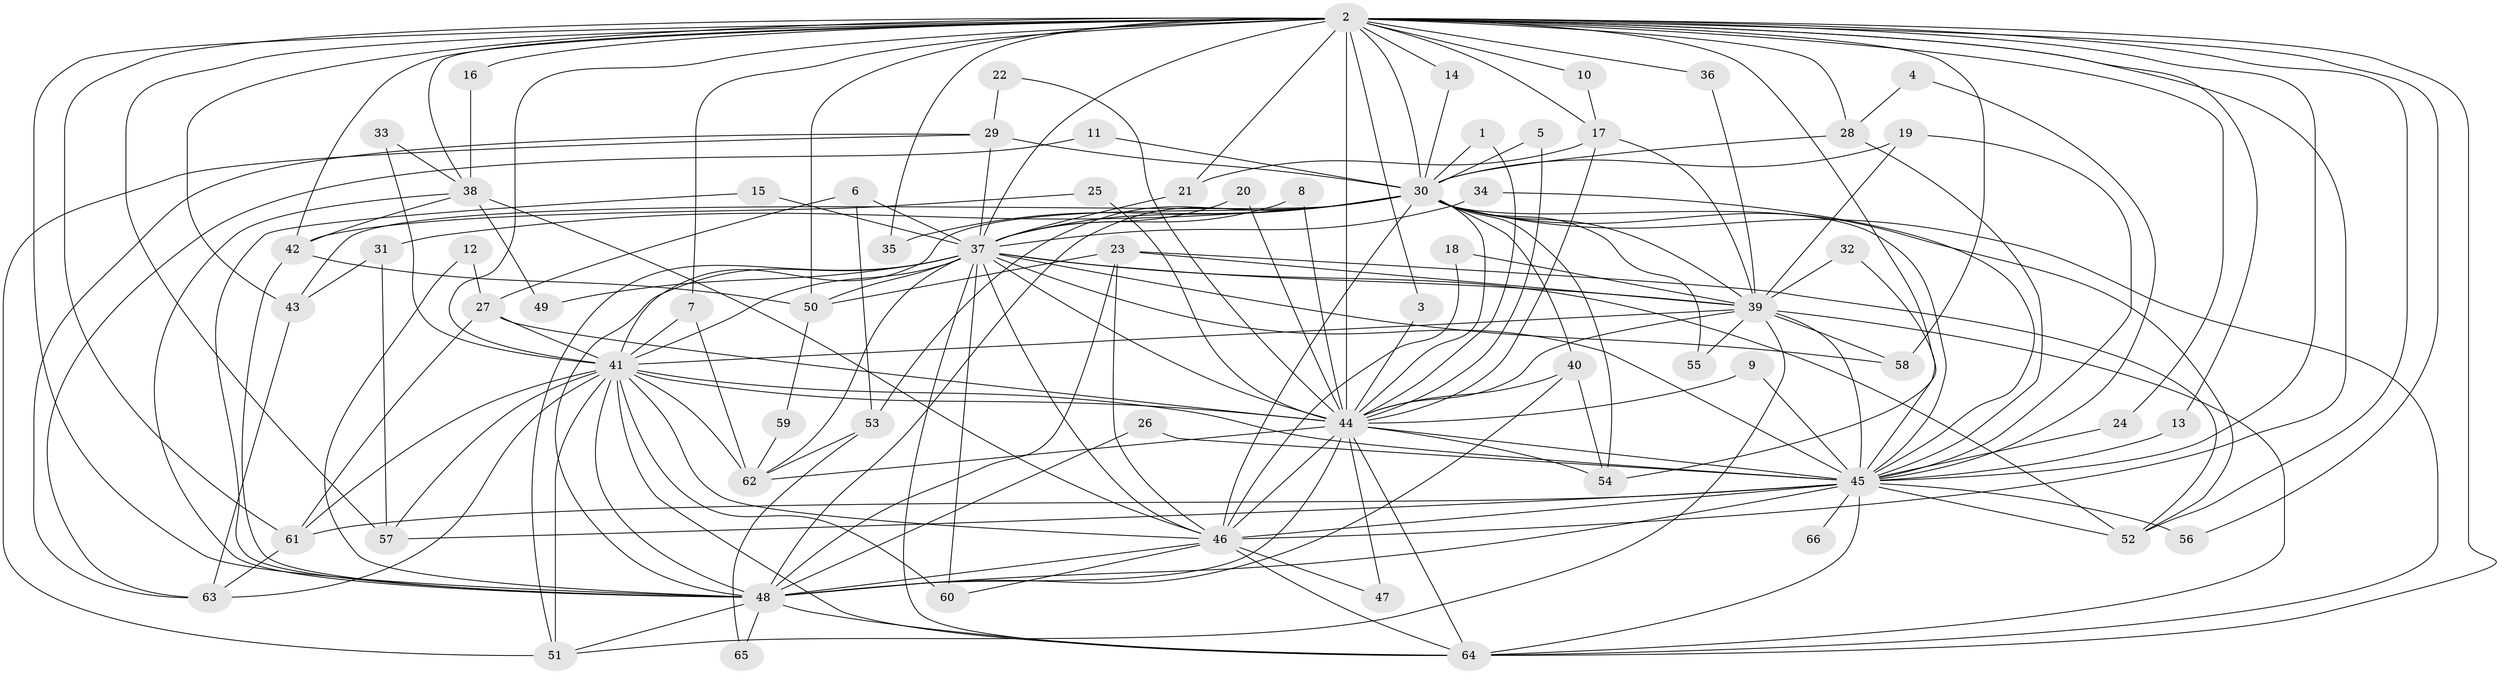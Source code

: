 // original degree distribution, {21: 0.015267175572519083, 22: 0.007633587786259542, 12: 0.007633587786259542, 26: 0.007633587786259542, 30: 0.015267175572519083, 29: 0.007633587786259542, 15: 0.007633587786259542, 28: 0.007633587786259542, 5: 0.03816793893129771, 2: 0.5648854961832062, 6: 0.030534351145038167, 4: 0.07633587786259542, 3: 0.19083969465648856, 7: 0.007633587786259542, 8: 0.007633587786259542, 13: 0.007633587786259542}
// Generated by graph-tools (version 1.1) at 2025/25/03/09/25 03:25:39]
// undirected, 66 vertices, 182 edges
graph export_dot {
graph [start="1"]
  node [color=gray90,style=filled];
  1;
  2;
  3;
  4;
  5;
  6;
  7;
  8;
  9;
  10;
  11;
  12;
  13;
  14;
  15;
  16;
  17;
  18;
  19;
  20;
  21;
  22;
  23;
  24;
  25;
  26;
  27;
  28;
  29;
  30;
  31;
  32;
  33;
  34;
  35;
  36;
  37;
  38;
  39;
  40;
  41;
  42;
  43;
  44;
  45;
  46;
  47;
  48;
  49;
  50;
  51;
  52;
  53;
  54;
  55;
  56;
  57;
  58;
  59;
  60;
  61;
  62;
  63;
  64;
  65;
  66;
  1 -- 30 [weight=1.0];
  1 -- 44 [weight=1.0];
  2 -- 3 [weight=1.0];
  2 -- 7 [weight=1.0];
  2 -- 10 [weight=1.0];
  2 -- 13 [weight=1.0];
  2 -- 14 [weight=1.0];
  2 -- 16 [weight=1.0];
  2 -- 17 [weight=1.0];
  2 -- 21 [weight=1.0];
  2 -- 24 [weight=1.0];
  2 -- 28 [weight=1.0];
  2 -- 30 [weight=2.0];
  2 -- 35 [weight=1.0];
  2 -- 36 [weight=1.0];
  2 -- 37 [weight=2.0];
  2 -- 38 [weight=1.0];
  2 -- 41 [weight=2.0];
  2 -- 42 [weight=3.0];
  2 -- 43 [weight=2.0];
  2 -- 44 [weight=3.0];
  2 -- 45 [weight=2.0];
  2 -- 46 [weight=2.0];
  2 -- 48 [weight=2.0];
  2 -- 50 [weight=1.0];
  2 -- 52 [weight=1.0];
  2 -- 54 [weight=1.0];
  2 -- 56 [weight=1.0];
  2 -- 57 [weight=1.0];
  2 -- 58 [weight=1.0];
  2 -- 61 [weight=1.0];
  2 -- 64 [weight=2.0];
  3 -- 44 [weight=1.0];
  4 -- 28 [weight=1.0];
  4 -- 45 [weight=1.0];
  5 -- 30 [weight=1.0];
  5 -- 44 [weight=1.0];
  6 -- 27 [weight=1.0];
  6 -- 37 [weight=1.0];
  6 -- 53 [weight=1.0];
  7 -- 41 [weight=1.0];
  7 -- 62 [weight=1.0];
  8 -- 37 [weight=1.0];
  8 -- 44 [weight=1.0];
  9 -- 44 [weight=1.0];
  9 -- 45 [weight=1.0];
  10 -- 17 [weight=1.0];
  11 -- 30 [weight=1.0];
  11 -- 63 [weight=1.0];
  12 -- 27 [weight=1.0];
  12 -- 48 [weight=1.0];
  13 -- 45 [weight=1.0];
  14 -- 30 [weight=1.0];
  15 -- 37 [weight=1.0];
  15 -- 48 [weight=1.0];
  16 -- 38 [weight=1.0];
  17 -- 21 [weight=1.0];
  17 -- 39 [weight=1.0];
  17 -- 44 [weight=1.0];
  18 -- 39 [weight=1.0];
  18 -- 46 [weight=1.0];
  19 -- 30 [weight=1.0];
  19 -- 39 [weight=1.0];
  19 -- 45 [weight=1.0];
  20 -- 37 [weight=1.0];
  20 -- 44 [weight=1.0];
  21 -- 37 [weight=1.0];
  22 -- 29 [weight=1.0];
  22 -- 44 [weight=1.0];
  23 -- 39 [weight=1.0];
  23 -- 46 [weight=1.0];
  23 -- 48 [weight=1.0];
  23 -- 50 [weight=1.0];
  23 -- 52 [weight=1.0];
  24 -- 45 [weight=1.0];
  25 -- 42 [weight=1.0];
  25 -- 44 [weight=1.0];
  26 -- 45 [weight=1.0];
  26 -- 48 [weight=1.0];
  27 -- 41 [weight=1.0];
  27 -- 44 [weight=1.0];
  27 -- 61 [weight=1.0];
  28 -- 30 [weight=1.0];
  28 -- 45 [weight=1.0];
  29 -- 30 [weight=2.0];
  29 -- 37 [weight=1.0];
  29 -- 51 [weight=1.0];
  29 -- 63 [weight=1.0];
  30 -- 31 [weight=1.0];
  30 -- 35 [weight=1.0];
  30 -- 37 [weight=2.0];
  30 -- 39 [weight=1.0];
  30 -- 40 [weight=1.0];
  30 -- 41 [weight=2.0];
  30 -- 43 [weight=2.0];
  30 -- 44 [weight=2.0];
  30 -- 45 [weight=1.0];
  30 -- 46 [weight=2.0];
  30 -- 48 [weight=1.0];
  30 -- 52 [weight=1.0];
  30 -- 53 [weight=1.0];
  30 -- 54 [weight=1.0];
  30 -- 55 [weight=1.0];
  30 -- 64 [weight=1.0];
  31 -- 43 [weight=1.0];
  31 -- 57 [weight=1.0];
  32 -- 39 [weight=1.0];
  32 -- 45 [weight=1.0];
  33 -- 38 [weight=1.0];
  33 -- 41 [weight=1.0];
  34 -- 37 [weight=1.0];
  34 -- 45 [weight=1.0];
  36 -- 39 [weight=1.0];
  37 -- 39 [weight=1.0];
  37 -- 41 [weight=1.0];
  37 -- 44 [weight=1.0];
  37 -- 45 [weight=1.0];
  37 -- 46 [weight=4.0];
  37 -- 48 [weight=3.0];
  37 -- 49 [weight=1.0];
  37 -- 50 [weight=1.0];
  37 -- 51 [weight=1.0];
  37 -- 52 [weight=1.0];
  37 -- 58 [weight=1.0];
  37 -- 60 [weight=1.0];
  37 -- 62 [weight=1.0];
  37 -- 64 [weight=2.0];
  38 -- 42 [weight=1.0];
  38 -- 46 [weight=1.0];
  38 -- 48 [weight=2.0];
  38 -- 49 [weight=1.0];
  39 -- 41 [weight=1.0];
  39 -- 44 [weight=1.0];
  39 -- 45 [weight=1.0];
  39 -- 51 [weight=1.0];
  39 -- 55 [weight=1.0];
  39 -- 58 [weight=1.0];
  39 -- 64 [weight=1.0];
  40 -- 44 [weight=1.0];
  40 -- 48 [weight=1.0];
  40 -- 54 [weight=1.0];
  41 -- 44 [weight=3.0];
  41 -- 45 [weight=2.0];
  41 -- 46 [weight=1.0];
  41 -- 48 [weight=1.0];
  41 -- 51 [weight=1.0];
  41 -- 57 [weight=1.0];
  41 -- 60 [weight=1.0];
  41 -- 61 [weight=1.0];
  41 -- 62 [weight=1.0];
  41 -- 63 [weight=2.0];
  41 -- 64 [weight=2.0];
  42 -- 48 [weight=1.0];
  42 -- 50 [weight=1.0];
  43 -- 63 [weight=1.0];
  44 -- 45 [weight=2.0];
  44 -- 46 [weight=2.0];
  44 -- 47 [weight=1.0];
  44 -- 48 [weight=1.0];
  44 -- 54 [weight=1.0];
  44 -- 62 [weight=2.0];
  44 -- 64 [weight=1.0];
  45 -- 46 [weight=1.0];
  45 -- 48 [weight=2.0];
  45 -- 52 [weight=1.0];
  45 -- 56 [weight=2.0];
  45 -- 57 [weight=1.0];
  45 -- 61 [weight=1.0];
  45 -- 64 [weight=1.0];
  45 -- 66 [weight=1.0];
  46 -- 47 [weight=1.0];
  46 -- 48 [weight=1.0];
  46 -- 60 [weight=1.0];
  46 -- 64 [weight=1.0];
  48 -- 51 [weight=1.0];
  48 -- 64 [weight=1.0];
  48 -- 65 [weight=1.0];
  50 -- 59 [weight=1.0];
  53 -- 62 [weight=2.0];
  53 -- 65 [weight=1.0];
  59 -- 62 [weight=1.0];
  61 -- 63 [weight=1.0];
}

